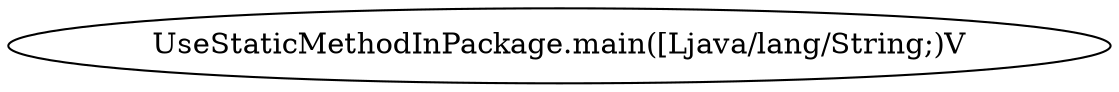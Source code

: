 digraph graphname {
rankdir="LR";
120 [label="UseStaticMethodInPackage.main([Ljava/lang/String;)V"]
}

